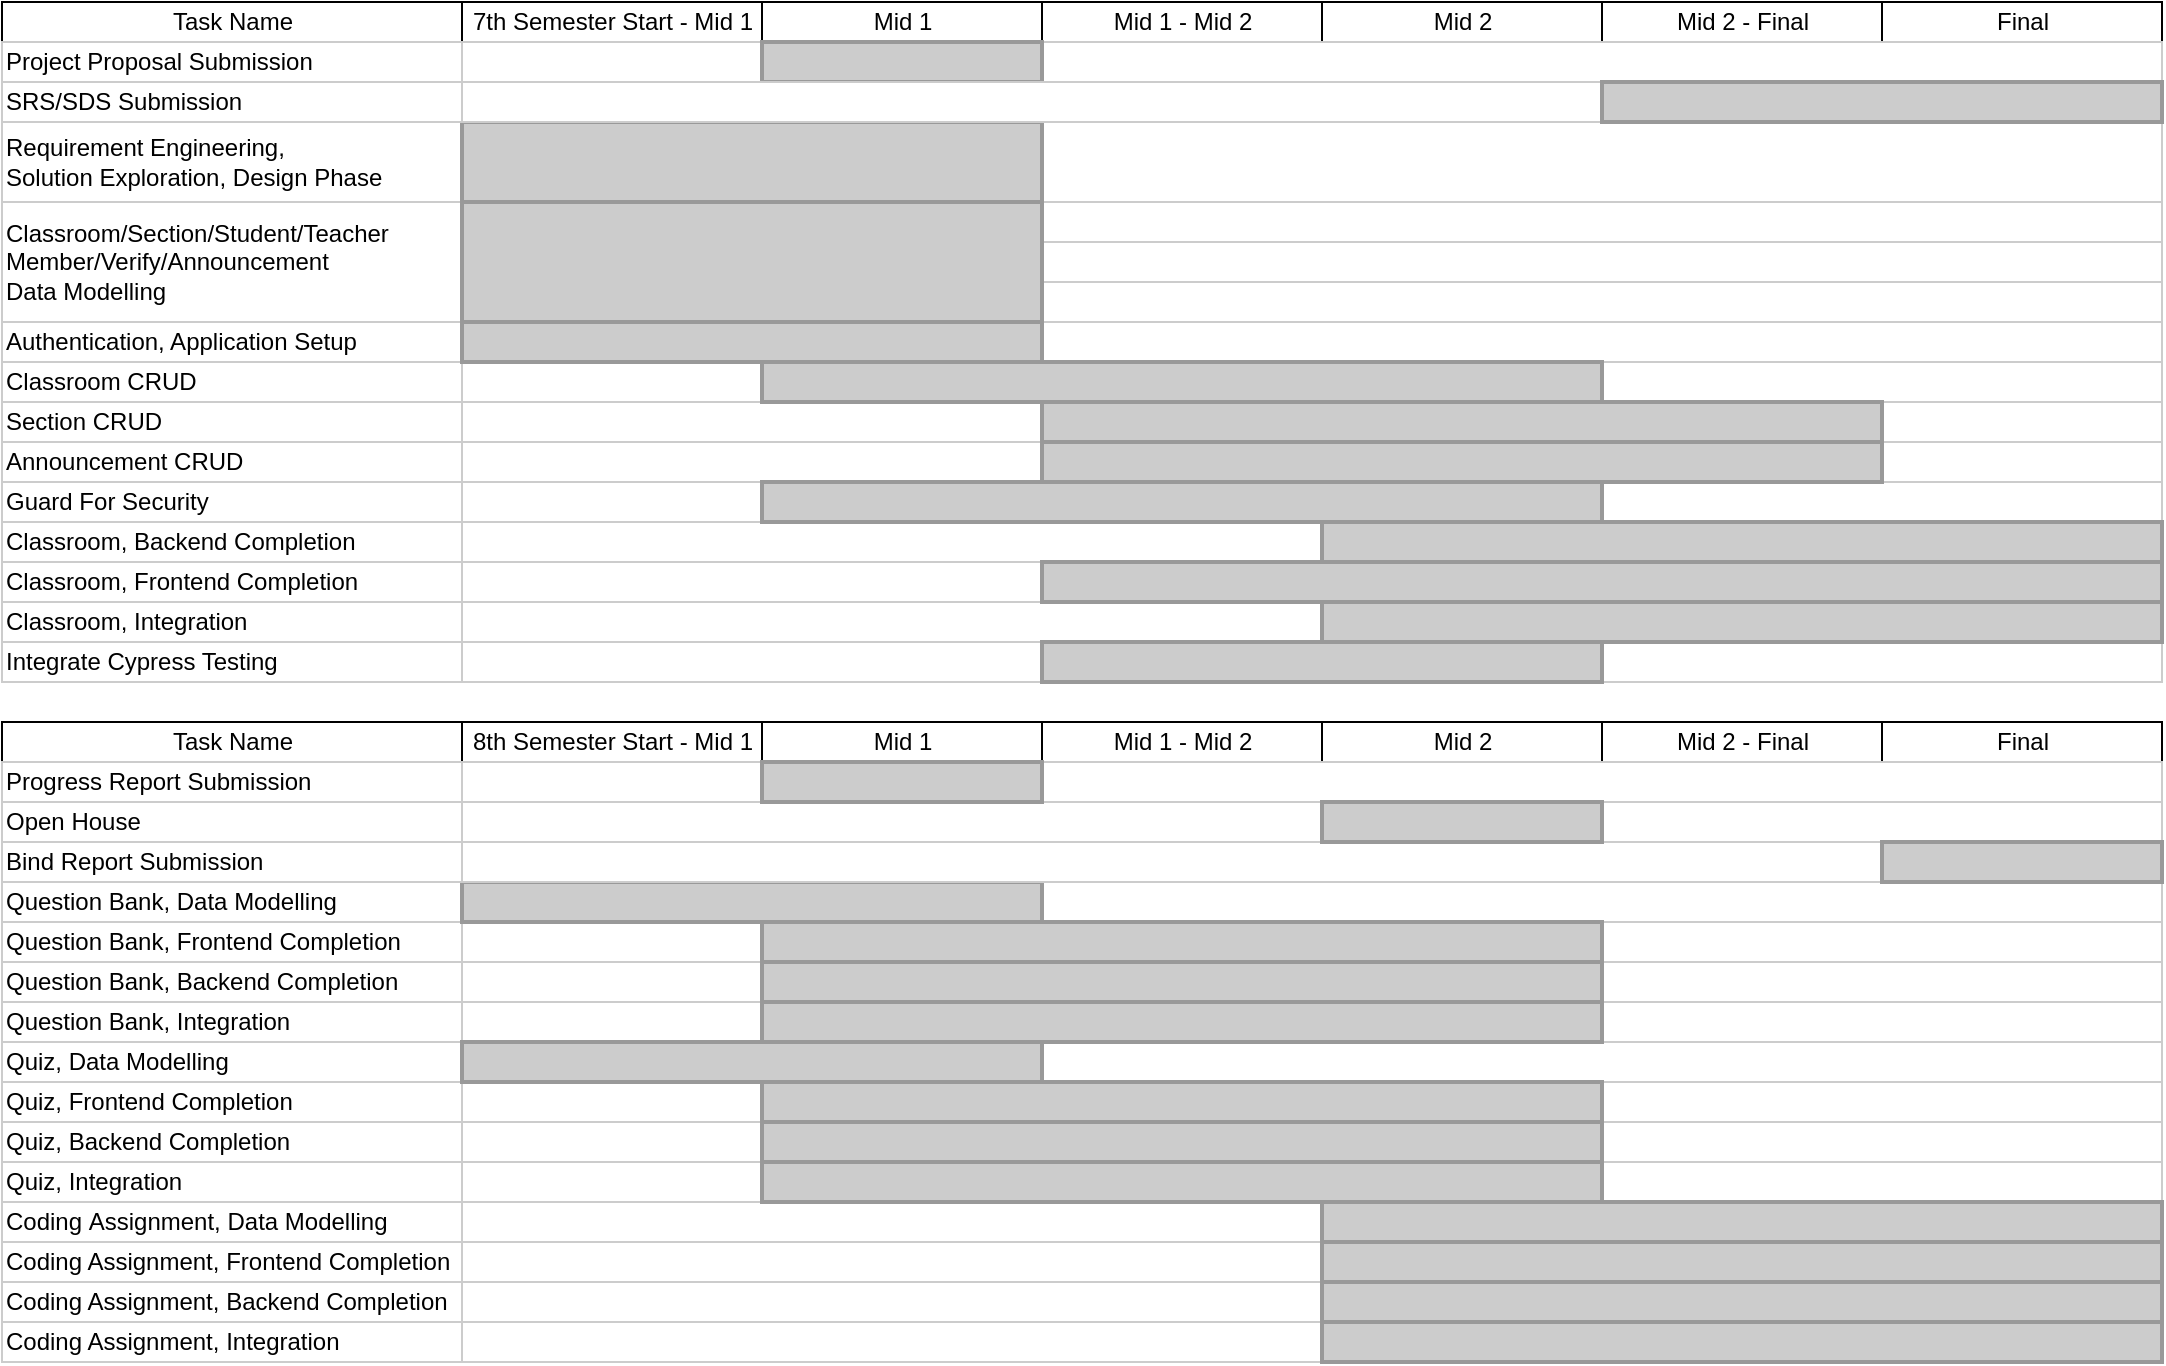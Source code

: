 <mxfile version="17.0.0" type="github">
  <diagram name="Page-1" id="fc2ac565-0d4e-3f0d-88b0-a54af1634ed7">
    <mxGraphModel dx="1422" dy="928" grid="1" gridSize="10" guides="1" tooltips="1" connect="0" arrows="1" fold="1" page="1" pageScale="1.5" pageWidth="1169" pageHeight="827" background="none" math="0" shadow="0">
      <root>
        <mxCell id="0" style=";html=1;" />
        <mxCell id="1" style=";html=1;" parent="0" />
        <mxCell id="75" value="Question Bank, Data Modelling" style="align=left;strokeColor=#CCCCCC;html=1;" parent="1" vertex="1">
          <mxGeometry x="280" y="620" width="230" height="20" as="geometry" />
        </mxCell>
        <mxCell id="80" value="Question Bank, Frontend Completion" style="align=left;strokeColor=#CCCCCC;html=1;" parent="1" vertex="1">
          <mxGeometry x="280" y="640" width="230" height="20" as="geometry" />
        </mxCell>
        <mxCell id="85" value="Question Bank, Backend Completion" style="align=left;strokeColor=#CCCCCC;html=1;" parent="1" vertex="1">
          <mxGeometry x="280" y="660" width="230" height="20" as="geometry" />
        </mxCell>
        <mxCell id="90" value="Question Bank, Integration" style="align=left;strokeColor=#CCCCCC;html=1;" parent="1" vertex="1">
          <mxGeometry x="280" y="680" width="230" height="20" as="geometry" />
        </mxCell>
        <mxCell id="95" value="Quiz, Frontend Completion" style="align=left;strokeColor=#CCCCCC;html=1;" parent="1" vertex="1">
          <mxGeometry x="280" y="720" width="230" height="20" as="geometry" />
        </mxCell>
        <mxCell id="100" value="Quiz, Backend Completion" style="align=left;strokeColor=#CCCCCC;html=1;" parent="1" vertex="1">
          <mxGeometry x="280" y="740" width="230" height="20" as="geometry" />
        </mxCell>
        <mxCell id="2" value="Task Name" style="strokeWidth=1;fontStyle=0;html=1;" parent="1" vertex="1">
          <mxGeometry x="280" y="540" width="230" height="20" as="geometry" />
        </mxCell>
        <mxCell id="67c90442a009f359-289" value="Quiz, Integration" style="align=left;strokeColor=#CCCCCC;html=1;" parent="1" vertex="1">
          <mxGeometry x="280" y="760" width="230" height="20" as="geometry" />
        </mxCell>
        <mxCell id="67c90442a009f359-290" value="Quiz, Data Modelling" style="align=left;strokeColor=#CCCCCC;html=1;" parent="1" vertex="1">
          <mxGeometry x="280" y="700" width="230" height="20" as="geometry" />
        </mxCell>
        <mxCell id="67c90442a009f359-291" value="" style="align=left;strokeColor=#CCCCCC;html=1;" parent="1" vertex="1">
          <mxGeometry x="510" y="620" width="850" height="20" as="geometry" />
        </mxCell>
        <mxCell id="67c90442a009f359-278" value="Mid 1 - Mid 2" style="strokeWidth=1;fontStyle=0;html=1;" parent="1" vertex="1">
          <mxGeometry x="800" y="540" width="140" height="20" as="geometry" />
        </mxCell>
        <mxCell id="67c90442a009f359-279" value="Mid 2" style="strokeWidth=1;fontStyle=0;html=1;" parent="1" vertex="1">
          <mxGeometry x="940" y="540" width="140" height="20" as="geometry" />
        </mxCell>
        <mxCell id="67c90442a009f359-280" value="Mid 2 - Final" style="strokeWidth=1;fontStyle=0;html=1;" parent="1" vertex="1">
          <mxGeometry x="1080" y="540" width="140" height="20" as="geometry" />
        </mxCell>
        <mxCell id="67c90442a009f359-281" value="Final" style="strokeWidth=1;fontStyle=0;html=1;" parent="1" vertex="1">
          <mxGeometry x="1220" y="540" width="140" height="20" as="geometry" />
        </mxCell>
        <mxCell id="67c90442a009f359-292" value="" style="align=left;strokeColor=#CCCCCC;html=1;" parent="1" vertex="1">
          <mxGeometry x="510" y="640" width="850" height="20" as="geometry" />
        </mxCell>
        <mxCell id="67c90442a009f359-293" value="" style="align=left;strokeColor=#CCCCCC;html=1;" parent="1" vertex="1">
          <mxGeometry x="510" y="660" width="850" height="20" as="geometry" />
        </mxCell>
        <mxCell id="67c90442a009f359-294" value="" style="align=left;strokeColor=#CCCCCC;html=1;" parent="1" vertex="1">
          <mxGeometry x="510" y="680" width="850" height="20" as="geometry" />
        </mxCell>
        <mxCell id="67c90442a009f359-295" value="" style="align=left;strokeColor=#CCCCCC;html=1;" parent="1" vertex="1">
          <mxGeometry x="510" y="720" width="850" height="20" as="geometry" />
        </mxCell>
        <mxCell id="67c90442a009f359-296" value="" style="align=left;strokeColor=#CCCCCC;html=1;" parent="1" vertex="1">
          <mxGeometry x="510" y="740" width="850" height="20" as="geometry" />
        </mxCell>
        <mxCell id="67c90442a009f359-297" value="" style="align=left;strokeColor=#CCCCCC;html=1;" parent="1" vertex="1">
          <mxGeometry x="510" y="760" width="850" height="20" as="geometry" />
        </mxCell>
        <mxCell id="67c90442a009f359-298" value="" style="align=left;strokeColor=#CCCCCC;html=1;" parent="1" vertex="1">
          <mxGeometry x="510" y="700" width="850" height="20" as="geometry" />
        </mxCell>
        <mxCell id="67c90442a009f359-299" value="" style="whiteSpace=wrap;html=1;strokeWidth=2;fillColor=#CCCCCC;gradientColor=none;fontSize=14;align=center;strokeColor=#999999;" parent="1" vertex="1">
          <mxGeometry x="510" y="620" width="290" height="20" as="geometry" />
        </mxCell>
        <mxCell id="67c90442a009f359-300" value="" style="whiteSpace=wrap;html=1;strokeWidth=2;fillColor=#CCCCCC;gradientColor=none;fontSize=14;align=center;strokeColor=#999999;" parent="1" vertex="1">
          <mxGeometry x="660" y="640" width="420" height="20" as="geometry" />
        </mxCell>
        <mxCell id="67c90442a009f359-301" value="" style="whiteSpace=wrap;html=1;strokeWidth=2;fillColor=#CCCCCC;gradientColor=none;fontSize=14;align=center;strokeColor=#999999;" parent="1" vertex="1">
          <mxGeometry x="660" y="660" width="420" height="20" as="geometry" />
        </mxCell>
        <mxCell id="67c90442a009f359-302" value="" style="whiteSpace=wrap;html=1;strokeWidth=2;fillColor=#CCCCCC;gradientColor=none;fontSize=14;align=center;strokeColor=#999999;" parent="1" vertex="1">
          <mxGeometry x="660" y="680" width="420" height="20" as="geometry" />
        </mxCell>
        <mxCell id="67c90442a009f359-303" value="" style="whiteSpace=wrap;html=1;strokeWidth=2;fillColor=#CCCCCC;gradientColor=none;fontSize=14;align=center;strokeColor=#999999;" parent="1" vertex="1">
          <mxGeometry x="660" y="720" width="420" height="20" as="geometry" />
        </mxCell>
        <mxCell id="67c90442a009f359-304" value="" style="whiteSpace=wrap;html=1;strokeWidth=2;fillColor=#CCCCCC;gradientColor=none;fontSize=14;align=center;strokeColor=#999999;" parent="1" vertex="1">
          <mxGeometry x="660" y="740" width="420" height="20" as="geometry" />
        </mxCell>
        <mxCell id="JHcdZS_edr6rCve4g2-p-106" value="Mid 1" style="strokeWidth=1;fontStyle=0;html=1;" parent="1" vertex="1">
          <mxGeometry x="660" y="540" width="140" height="20" as="geometry" />
        </mxCell>
        <mxCell id="f_08WI3DNBTXrXyUixLL-102" value="Coding&amp;nbsp;Assignment, Data Modelling" style="align=left;strokeColor=#CCCCCC;html=1;" parent="1" vertex="1">
          <mxGeometry x="280" y="780" width="230" height="20" as="geometry" />
        </mxCell>
        <mxCell id="f_08WI3DNBTXrXyUixLL-103" value="" style="align=left;strokeColor=#CCCCCC;html=1;" parent="1" vertex="1">
          <mxGeometry x="510" y="780" width="850" height="20" as="geometry" />
        </mxCell>
        <mxCell id="f_08WI3DNBTXrXyUixLL-104" value="Coding Assignment, Frontend Completion" style="align=left;strokeColor=#CCCCCC;html=1;" parent="1" vertex="1">
          <mxGeometry x="280" y="800" width="230" height="20" as="geometry" />
        </mxCell>
        <mxCell id="f_08WI3DNBTXrXyUixLL-105" value="" style="align=left;strokeColor=#CCCCCC;html=1;" parent="1" vertex="1">
          <mxGeometry x="510" y="800" width="850" height="20" as="geometry" />
        </mxCell>
        <mxCell id="f_08WI3DNBTXrXyUixLL-106" value="Coding Assignment, Backend Completion" style="align=left;strokeColor=#CCCCCC;html=1;" parent="1" vertex="1">
          <mxGeometry x="280" y="820" width="230" height="20" as="geometry" />
        </mxCell>
        <mxCell id="f_08WI3DNBTXrXyUixLL-107" value="" style="align=left;strokeColor=#CCCCCC;html=1;" parent="1" vertex="1">
          <mxGeometry x="510" y="820" width="850" height="20" as="geometry" />
        </mxCell>
        <mxCell id="f_08WI3DNBTXrXyUixLL-108" value="Coding Assignment, Integration" style="align=left;strokeColor=#CCCCCC;html=1;" parent="1" vertex="1">
          <mxGeometry x="280" y="840" width="230" height="20" as="geometry" />
        </mxCell>
        <mxCell id="f_08WI3DNBTXrXyUixLL-109" value="" style="align=left;strokeColor=#CCCCCC;html=1;" parent="1" vertex="1">
          <mxGeometry x="510" y="840" width="850" height="20" as="geometry" />
        </mxCell>
        <mxCell id="4" value="8th Semester Start - Mid 1" style="strokeWidth=1;fontStyle=0;html=1;" parent="1" vertex="1">
          <mxGeometry x="510" y="540" width="150" height="20" as="geometry" />
        </mxCell>
        <mxCell id="f_08WI3DNBTXrXyUixLL-111" value="" style="whiteSpace=wrap;html=1;strokeWidth=2;fillColor=#CCCCCC;gradientColor=none;fontSize=14;align=center;strokeColor=#999999;" parent="1" vertex="1">
          <mxGeometry x="510" y="700" width="290" height="20" as="geometry" />
        </mxCell>
        <mxCell id="f_08WI3DNBTXrXyUixLL-112" value="" style="whiteSpace=wrap;html=1;strokeWidth=2;fillColor=#CCCCCC;gradientColor=none;fontSize=14;align=center;strokeColor=#999999;" parent="1" vertex="1">
          <mxGeometry x="660" y="760" width="420" height="20" as="geometry" />
        </mxCell>
        <mxCell id="f_08WI3DNBTXrXyUixLL-113" value="" style="whiteSpace=wrap;html=1;strokeWidth=2;fillColor=#CCCCCC;gradientColor=none;fontSize=14;align=center;strokeColor=#999999;" parent="1" vertex="1">
          <mxGeometry x="940" y="780" width="420" height="20" as="geometry" />
        </mxCell>
        <mxCell id="f_08WI3DNBTXrXyUixLL-114" value="" style="whiteSpace=wrap;html=1;strokeWidth=2;fillColor=#CCCCCC;gradientColor=none;fontSize=14;align=center;strokeColor=#999999;" parent="1" vertex="1">
          <mxGeometry x="940" y="800" width="420" height="20" as="geometry" />
        </mxCell>
        <mxCell id="f_08WI3DNBTXrXyUixLL-115" value="" style="whiteSpace=wrap;html=1;strokeWidth=2;fillColor=#CCCCCC;gradientColor=none;fontSize=14;align=center;strokeColor=#999999;" parent="1" vertex="1">
          <mxGeometry x="940" y="820" width="420" height="20" as="geometry" />
        </mxCell>
        <mxCell id="f_08WI3DNBTXrXyUixLL-116" value="" style="whiteSpace=wrap;html=1;strokeWidth=2;fillColor=#CCCCCC;gradientColor=none;fontSize=14;align=center;strokeColor=#999999;" parent="1" vertex="1">
          <mxGeometry x="940" y="840" width="420" height="20" as="geometry" />
        </mxCell>
        <mxCell id="TVIyzp7aXy0qKyBeFBdY-100" value="Classroom/Section/Student/Teacher&lt;br&gt;Member/Verify/Announcement&lt;br&gt;Data Modelling" style="align=left;strokeColor=#CCCCCC;html=1;" parent="1" vertex="1">
          <mxGeometry x="280" y="280" width="230" height="60" as="geometry" />
        </mxCell>
        <mxCell id="TVIyzp7aXy0qKyBeFBdY-103" value="Authentication, Application Setup" style="align=left;strokeColor=#CCCCCC;html=1;" parent="1" vertex="1">
          <mxGeometry x="280" y="340" width="230" height="20" as="geometry" />
        </mxCell>
        <mxCell id="TVIyzp7aXy0qKyBeFBdY-104" value="Section CRUD" style="align=left;strokeColor=#CCCCCC;html=1;" parent="1" vertex="1">
          <mxGeometry x="280" y="380" width="230" height="20" as="geometry" />
        </mxCell>
        <mxCell id="TVIyzp7aXy0qKyBeFBdY-105" value="Announcement CRUD" style="align=left;strokeColor=#CCCCCC;html=1;" parent="1" vertex="1">
          <mxGeometry x="280" y="400" width="230" height="20" as="geometry" />
        </mxCell>
        <mxCell id="TVIyzp7aXy0qKyBeFBdY-106" value="Task Name" style="strokeWidth=1;fontStyle=0;html=1;" parent="1" vertex="1">
          <mxGeometry x="280" y="180" width="230" height="20" as="geometry" />
        </mxCell>
        <mxCell id="TVIyzp7aXy0qKyBeFBdY-107" value="Guard For Security" style="align=left;strokeColor=#CCCCCC;html=1;" parent="1" vertex="1">
          <mxGeometry x="280" y="420" width="230" height="20" as="geometry" />
        </mxCell>
        <mxCell id="TVIyzp7aXy0qKyBeFBdY-108" value="Classroom CRUD" style="align=left;strokeColor=#CCCCCC;html=1;" parent="1" vertex="1">
          <mxGeometry x="280" y="360" width="230" height="20" as="geometry" />
        </mxCell>
        <mxCell id="TVIyzp7aXy0qKyBeFBdY-109" value="" style="align=left;strokeColor=#CCCCCC;html=1;" parent="1" vertex="1">
          <mxGeometry x="510" y="280" width="850" height="20" as="geometry" />
        </mxCell>
        <mxCell id="TVIyzp7aXy0qKyBeFBdY-110" value="Mid 1 - Mid 2" style="strokeWidth=1;fontStyle=0;html=1;" parent="1" vertex="1">
          <mxGeometry x="800" y="180" width="140" height="20" as="geometry" />
        </mxCell>
        <mxCell id="TVIyzp7aXy0qKyBeFBdY-111" value="Mid 2" style="strokeWidth=1;fontStyle=0;html=1;" parent="1" vertex="1">
          <mxGeometry x="940" y="180" width="140" height="20" as="geometry" />
        </mxCell>
        <mxCell id="TVIyzp7aXy0qKyBeFBdY-112" value="Mid 2 - Final" style="strokeWidth=1;fontStyle=0;html=1;" parent="1" vertex="1">
          <mxGeometry x="1080" y="180" width="140" height="20" as="geometry" />
        </mxCell>
        <mxCell id="TVIyzp7aXy0qKyBeFBdY-113" value="Final" style="strokeWidth=1;fontStyle=0;html=1;" parent="1" vertex="1">
          <mxGeometry x="1220" y="180" width="140" height="20" as="geometry" />
        </mxCell>
        <mxCell id="TVIyzp7aXy0qKyBeFBdY-114" value="" style="align=left;strokeColor=#CCCCCC;html=1;" parent="1" vertex="1">
          <mxGeometry x="510" y="300" width="850" height="20" as="geometry" />
        </mxCell>
        <mxCell id="TVIyzp7aXy0qKyBeFBdY-115" value="" style="align=left;strokeColor=#CCCCCC;html=1;" parent="1" vertex="1">
          <mxGeometry x="510" y="320" width="850" height="20" as="geometry" />
        </mxCell>
        <mxCell id="TVIyzp7aXy0qKyBeFBdY-116" value="" style="align=left;strokeColor=#CCCCCC;html=1;" parent="1" vertex="1">
          <mxGeometry x="510" y="340" width="850" height="20" as="geometry" />
        </mxCell>
        <mxCell id="TVIyzp7aXy0qKyBeFBdY-117" value="" style="align=left;strokeColor=#CCCCCC;html=1;" parent="1" vertex="1">
          <mxGeometry x="510" y="380" width="850" height="20" as="geometry" />
        </mxCell>
        <mxCell id="TVIyzp7aXy0qKyBeFBdY-118" value="" style="align=left;strokeColor=#CCCCCC;html=1;" parent="1" vertex="1">
          <mxGeometry x="510" y="400" width="850" height="20" as="geometry" />
        </mxCell>
        <mxCell id="TVIyzp7aXy0qKyBeFBdY-119" value="" style="align=left;strokeColor=#CCCCCC;html=1;" parent="1" vertex="1">
          <mxGeometry x="510" y="420" width="850" height="20" as="geometry" />
        </mxCell>
        <mxCell id="TVIyzp7aXy0qKyBeFBdY-120" value="" style="align=left;strokeColor=#CCCCCC;html=1;" parent="1" vertex="1">
          <mxGeometry x="510" y="360" width="850" height="20" as="geometry" />
        </mxCell>
        <mxCell id="TVIyzp7aXy0qKyBeFBdY-121" value="" style="whiteSpace=wrap;html=1;strokeWidth=2;fillColor=#CCCCCC;gradientColor=none;fontSize=14;align=center;strokeColor=#999999;" parent="1" vertex="1">
          <mxGeometry x="510" y="280" width="290" height="60" as="geometry" />
        </mxCell>
        <mxCell id="TVIyzp7aXy0qKyBeFBdY-124" value="" style="whiteSpace=wrap;html=1;strokeWidth=2;fillColor=#CCCCCC;gradientColor=none;fontSize=14;align=center;strokeColor=#999999;" parent="1" vertex="1">
          <mxGeometry x="510" y="340" width="290" height="20" as="geometry" />
        </mxCell>
        <mxCell id="TVIyzp7aXy0qKyBeFBdY-125" value="" style="whiteSpace=wrap;html=1;strokeWidth=2;fillColor=#CCCCCC;gradientColor=none;fontSize=14;align=center;strokeColor=#999999;" parent="1" vertex="1">
          <mxGeometry x="800" y="380" width="420" height="20" as="geometry" />
        </mxCell>
        <mxCell id="TVIyzp7aXy0qKyBeFBdY-126" value="" style="whiteSpace=wrap;html=1;strokeWidth=2;fillColor=#CCCCCC;gradientColor=none;fontSize=14;align=center;strokeColor=#999999;" parent="1" vertex="1">
          <mxGeometry x="800" y="400" width="420" height="20" as="geometry" />
        </mxCell>
        <mxCell id="TVIyzp7aXy0qKyBeFBdY-127" value="Mid 1" style="strokeWidth=1;fontStyle=0;html=1;" parent="1" vertex="1">
          <mxGeometry x="660" y="180" width="140" height="20" as="geometry" />
        </mxCell>
        <mxCell id="TVIyzp7aXy0qKyBeFBdY-128" value="Classroom, Backend Completion" style="align=left;strokeColor=#CCCCCC;html=1;" parent="1" vertex="1">
          <mxGeometry x="280" y="440" width="230" height="20" as="geometry" />
        </mxCell>
        <mxCell id="TVIyzp7aXy0qKyBeFBdY-129" value="" style="align=left;strokeColor=#CCCCCC;html=1;" parent="1" vertex="1">
          <mxGeometry x="510" y="440" width="850" height="20" as="geometry" />
        </mxCell>
        <mxCell id="TVIyzp7aXy0qKyBeFBdY-130" value="Classroom, Frontend Completion" style="align=left;strokeColor=#CCCCCC;html=1;" parent="1" vertex="1">
          <mxGeometry x="280" y="460" width="230" height="20" as="geometry" />
        </mxCell>
        <mxCell id="TVIyzp7aXy0qKyBeFBdY-131" value="" style="align=left;strokeColor=#CCCCCC;html=1;" parent="1" vertex="1">
          <mxGeometry x="510" y="460" width="850" height="20" as="geometry" />
        </mxCell>
        <mxCell id="TVIyzp7aXy0qKyBeFBdY-132" value="Classroom, Integration" style="align=left;strokeColor=#CCCCCC;html=1;" parent="1" vertex="1">
          <mxGeometry x="280" y="480" width="230" height="20" as="geometry" />
        </mxCell>
        <mxCell id="TVIyzp7aXy0qKyBeFBdY-133" value="" style="align=left;strokeColor=#CCCCCC;html=1;" parent="1" vertex="1">
          <mxGeometry x="510" y="480" width="850" height="20" as="geometry" />
        </mxCell>
        <mxCell id="TVIyzp7aXy0qKyBeFBdY-134" value="Integrate Cypress Testing" style="align=left;strokeColor=#CCCCCC;html=1;" parent="1" vertex="1">
          <mxGeometry x="280" y="500" width="230" height="20" as="geometry" />
        </mxCell>
        <mxCell id="TVIyzp7aXy0qKyBeFBdY-135" value="" style="align=left;strokeColor=#CCCCCC;html=1;" parent="1" vertex="1">
          <mxGeometry x="510" y="500" width="850" height="20" as="geometry" />
        </mxCell>
        <mxCell id="TVIyzp7aXy0qKyBeFBdY-136" value="7th Semester Start - Mid 1" style="strokeWidth=1;fontStyle=0;html=1;" parent="1" vertex="1">
          <mxGeometry x="510" y="180" width="150" height="20" as="geometry" />
        </mxCell>
        <mxCell id="TVIyzp7aXy0qKyBeFBdY-137" value="" style="whiteSpace=wrap;html=1;strokeWidth=2;fillColor=#CCCCCC;gradientColor=none;fontSize=14;align=center;strokeColor=#999999;" parent="1" vertex="1">
          <mxGeometry x="660" y="360" width="420" height="20" as="geometry" />
        </mxCell>
        <mxCell id="TVIyzp7aXy0qKyBeFBdY-138" value="" style="whiteSpace=wrap;html=1;strokeWidth=2;fillColor=#CCCCCC;gradientColor=none;fontSize=14;align=center;strokeColor=#999999;" parent="1" vertex="1">
          <mxGeometry x="660" y="420" width="420" height="20" as="geometry" />
        </mxCell>
        <mxCell id="TVIyzp7aXy0qKyBeFBdY-139" value="" style="whiteSpace=wrap;html=1;strokeWidth=2;fillColor=#CCCCCC;gradientColor=none;fontSize=14;align=center;strokeColor=#999999;" parent="1" vertex="1">
          <mxGeometry x="940" y="440" width="420" height="20" as="geometry" />
        </mxCell>
        <mxCell id="TVIyzp7aXy0qKyBeFBdY-140" value="" style="whiteSpace=wrap;html=1;strokeWidth=2;fillColor=#CCCCCC;gradientColor=none;fontSize=14;align=center;strokeColor=#999999;" parent="1" vertex="1">
          <mxGeometry x="800" y="460" width="560" height="20" as="geometry" />
        </mxCell>
        <mxCell id="TVIyzp7aXy0qKyBeFBdY-141" value="" style="whiteSpace=wrap;html=1;strokeWidth=2;fillColor=#CCCCCC;gradientColor=none;fontSize=14;align=center;strokeColor=#999999;" parent="1" vertex="1">
          <mxGeometry x="940" y="480" width="420" height="20" as="geometry" />
        </mxCell>
        <mxCell id="TVIyzp7aXy0qKyBeFBdY-142" value="" style="whiteSpace=wrap;html=1;strokeWidth=2;fillColor=#CCCCCC;gradientColor=none;fontSize=14;align=center;strokeColor=#999999;" parent="1" vertex="1">
          <mxGeometry x="800" y="500" width="280" height="20" as="geometry" />
        </mxCell>
        <mxCell id="TVIyzp7aXy0qKyBeFBdY-150" value="Requirement Engineering,&lt;br&gt;Solution Exploration, Design Phase" style="align=left;strokeColor=#CCCCCC;html=1;" parent="1" vertex="1">
          <mxGeometry x="280" y="240" width="230" height="40" as="geometry" />
        </mxCell>
        <mxCell id="TVIyzp7aXy0qKyBeFBdY-151" value="" style="align=left;strokeColor=#CCCCCC;html=1;" parent="1" vertex="1">
          <mxGeometry x="510" y="240" width="850" height="40" as="geometry" />
        </mxCell>
        <mxCell id="TVIyzp7aXy0qKyBeFBdY-152" value="" style="whiteSpace=wrap;html=1;strokeWidth=2;fillColor=#CCCCCC;gradientColor=none;fontSize=14;align=center;strokeColor=#999999;sketch=0;shadow=0;glass=0;rounded=0;" parent="1" vertex="1">
          <mxGeometry x="510" y="240" width="290" height="40" as="geometry" />
        </mxCell>
        <mxCell id="Ss_R3KTCKTVtBKRWEYEv-100" value="Project Proposal Submission" style="align=left;strokeColor=#CCCCCC;html=1;" vertex="1" parent="1">
          <mxGeometry x="280" y="200" width="230" height="20" as="geometry" />
        </mxCell>
        <mxCell id="Ss_R3KTCKTVtBKRWEYEv-101" value="" style="align=left;strokeColor=#CCCCCC;html=1;" vertex="1" parent="1">
          <mxGeometry x="510" y="200" width="850" height="20" as="geometry" />
        </mxCell>
        <mxCell id="Ss_R3KTCKTVtBKRWEYEv-103" value="" style="whiteSpace=wrap;html=1;strokeWidth=2;fillColor=#CCCCCC;gradientColor=none;fontSize=14;align=center;strokeColor=#999999;" vertex="1" parent="1">
          <mxGeometry x="660" y="200" width="140" height="20" as="geometry" />
        </mxCell>
        <mxCell id="Ss_R3KTCKTVtBKRWEYEv-107" value="SRS/SDS Submission" style="align=left;strokeColor=#CCCCCC;html=1;" vertex="1" parent="1">
          <mxGeometry x="280" y="220" width="230" height="20" as="geometry" />
        </mxCell>
        <mxCell id="Ss_R3KTCKTVtBKRWEYEv-108" value="" style="align=left;strokeColor=#CCCCCC;html=1;" vertex="1" parent="1">
          <mxGeometry x="510" y="220" width="850" height="20" as="geometry" />
        </mxCell>
        <mxCell id="Ss_R3KTCKTVtBKRWEYEv-109" value="" style="whiteSpace=wrap;html=1;strokeWidth=2;fillColor=#CCCCCC;gradientColor=none;fontSize=14;align=center;strokeColor=#999999;" vertex="1" parent="1">
          <mxGeometry x="1080" y="220" width="280" height="20" as="geometry" />
        </mxCell>
        <mxCell id="Ss_R3KTCKTVtBKRWEYEv-110" value="Progress Report Submission" style="align=left;strokeColor=#CCCCCC;html=1;" vertex="1" parent="1">
          <mxGeometry x="280" y="560" width="230" height="20" as="geometry" />
        </mxCell>
        <mxCell id="Ss_R3KTCKTVtBKRWEYEv-111" value="Open House" style="align=left;strokeColor=#CCCCCC;html=1;" vertex="1" parent="1">
          <mxGeometry x="280" y="580" width="230" height="20" as="geometry" />
        </mxCell>
        <mxCell id="Ss_R3KTCKTVtBKRWEYEv-112" value="Bind Report Submission" style="align=left;strokeColor=#CCCCCC;html=1;" vertex="1" parent="1">
          <mxGeometry x="280" y="600" width="230" height="20" as="geometry" />
        </mxCell>
        <mxCell id="Ss_R3KTCKTVtBKRWEYEv-113" value="" style="align=left;strokeColor=#CCCCCC;html=1;" vertex="1" parent="1">
          <mxGeometry x="510" y="560" width="850" height="20" as="geometry" />
        </mxCell>
        <mxCell id="Ss_R3KTCKTVtBKRWEYEv-114" value="" style="align=left;strokeColor=#CCCCCC;html=1;" vertex="1" parent="1">
          <mxGeometry x="510" y="580" width="850" height="20" as="geometry" />
        </mxCell>
        <mxCell id="Ss_R3KTCKTVtBKRWEYEv-115" value="" style="align=left;strokeColor=#CCCCCC;html=1;" vertex="1" parent="1">
          <mxGeometry x="510" y="600" width="850" height="20" as="geometry" />
        </mxCell>
        <mxCell id="Ss_R3KTCKTVtBKRWEYEv-116" value="" style="whiteSpace=wrap;html=1;strokeWidth=2;fillColor=#CCCCCC;gradientColor=none;fontSize=14;align=center;strokeColor=#999999;" vertex="1" parent="1">
          <mxGeometry x="660" y="560" width="140" height="20" as="geometry" />
        </mxCell>
        <mxCell id="Ss_R3KTCKTVtBKRWEYEv-117" value="" style="whiteSpace=wrap;html=1;strokeWidth=2;fillColor=#CCCCCC;gradientColor=none;fontSize=14;align=center;strokeColor=#999999;" vertex="1" parent="1">
          <mxGeometry x="940" y="580" width="140" height="20" as="geometry" />
        </mxCell>
        <mxCell id="Ss_R3KTCKTVtBKRWEYEv-118" value="" style="whiteSpace=wrap;html=1;strokeWidth=2;fillColor=#CCCCCC;gradientColor=none;fontSize=14;align=center;strokeColor=#999999;" vertex="1" parent="1">
          <mxGeometry x="1220" y="600" width="140" height="20" as="geometry" />
        </mxCell>
      </root>
    </mxGraphModel>
  </diagram>
</mxfile>
